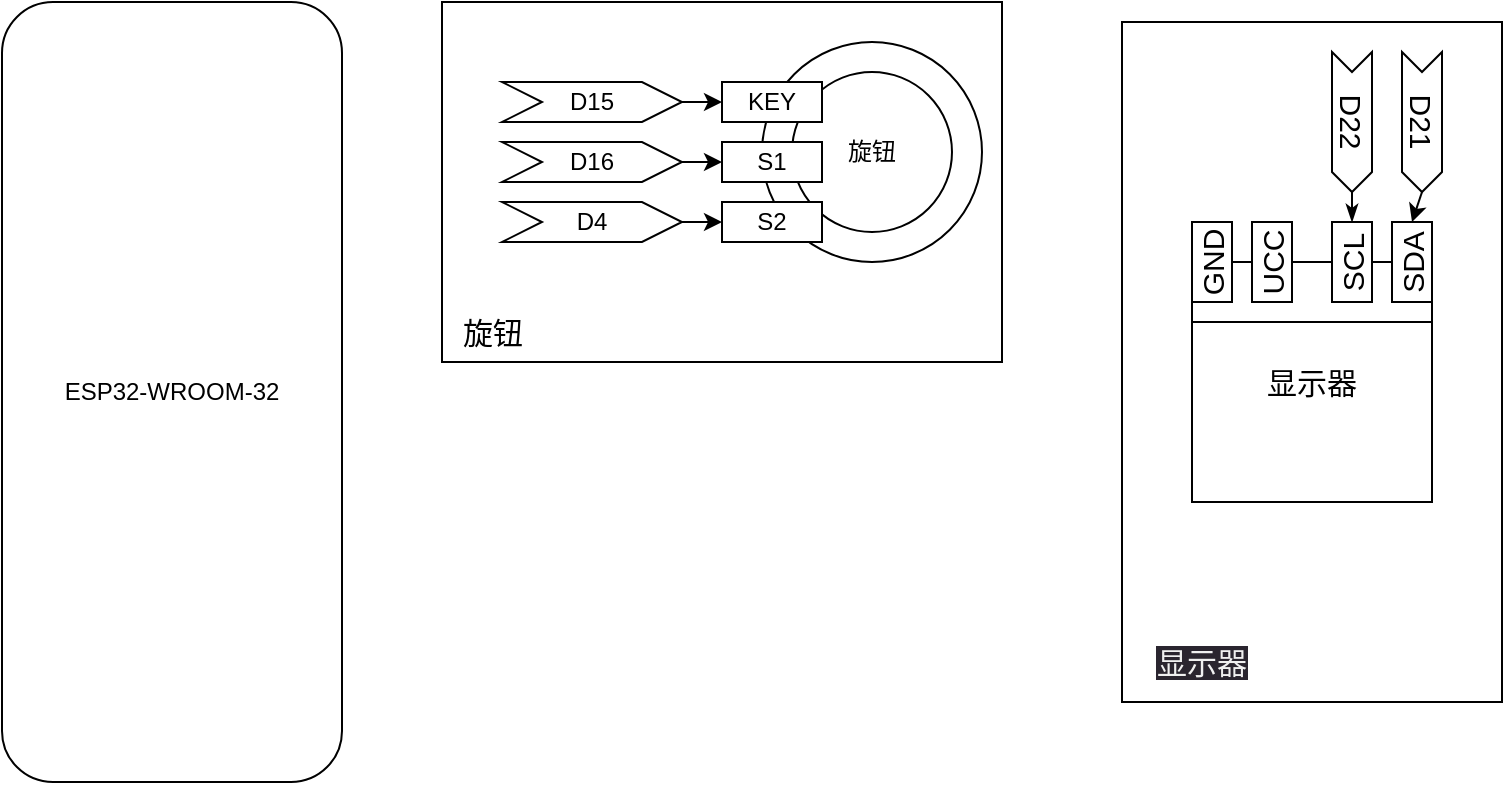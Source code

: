 <mxfile>
    <diagram id="ag6rxH_q8HWZ-YaJP3sc" name="第 1 页">
        <mxGraphModel dx="1282" dy="560" grid="1" gridSize="10" guides="1" tooltips="1" connect="1" arrows="1" fold="1" page="1" pageScale="1" pageWidth="827" pageHeight="1169" math="0" shadow="0">
            <root>
                <mxCell id="0"/>
                <mxCell id="1" parent="0"/>
                <mxCell id="2" value="ESP32-WROOM-32" style="rounded=1;whiteSpace=wrap;html=1;" parent="1" vertex="1">
                    <mxGeometry x="20" y="20" width="170" height="390" as="geometry"/>
                </mxCell>
                <mxCell id="45" value="" style="group" parent="1" vertex="1" connectable="0">
                    <mxGeometry x="240" y="20" width="290" height="180" as="geometry"/>
                </mxCell>
                <mxCell id="44" value="" style="rounded=0;whiteSpace=wrap;html=1;fontFamily=Helvetica;fontSize=15;" parent="45" vertex="1">
                    <mxGeometry width="280" height="180" as="geometry"/>
                </mxCell>
                <mxCell id="16" value="" style="group" parent="45" vertex="1" connectable="0">
                    <mxGeometry x="130" y="20" width="160" height="110" as="geometry"/>
                </mxCell>
                <mxCell id="12" value="" style="group" parent="16" vertex="1" connectable="0">
                    <mxGeometry x="50" width="110" height="110" as="geometry"/>
                </mxCell>
                <mxCell id="6" value="" style="ellipse;whiteSpace=wrap;html=1;aspect=fixed;" parent="12" vertex="1">
                    <mxGeometry x="-20" width="110" height="110" as="geometry"/>
                </mxCell>
                <mxCell id="5" value="旋钮" style="ellipse;whiteSpace=wrap;html=1;aspect=fixed;" parent="12" vertex="1">
                    <mxGeometry x="-5" y="15" width="80" height="80" as="geometry"/>
                </mxCell>
                <mxCell id="9" style="edgeStyle=none;html=1;" parent="12" source="5" target="6" edge="1">
                    <mxGeometry relative="1" as="geometry"/>
                </mxCell>
                <mxCell id="13" value="S1" style="rounded=0;whiteSpace=wrap;html=1;" parent="16" vertex="1">
                    <mxGeometry x="10" y="50" width="50" height="20" as="geometry"/>
                </mxCell>
                <mxCell id="14" value="S2" style="rounded=0;whiteSpace=wrap;html=1;" parent="16" vertex="1">
                    <mxGeometry x="10" y="80" width="50" height="20" as="geometry"/>
                </mxCell>
                <mxCell id="11" value="KEY" style="rounded=0;whiteSpace=wrap;html=1;" parent="16" vertex="1">
                    <mxGeometry x="10" y="20" width="50" height="20" as="geometry"/>
                </mxCell>
                <mxCell id="19" style="edgeStyle=none;html=1;exitX=1;exitY=0.5;exitDx=0;exitDy=0;entryX=0;entryY=0.5;entryDx=0;entryDy=0;" parent="45" source="18" target="14" edge="1">
                    <mxGeometry relative="1" as="geometry"/>
                </mxCell>
                <mxCell id="21" style="edgeStyle=none;html=1;exitX=1;exitY=0.5;exitDx=0;exitDy=0;entryX=0;entryY=0.5;entryDx=0;entryDy=0;" parent="45" source="20" target="13" edge="1">
                    <mxGeometry relative="1" as="geometry"/>
                </mxCell>
                <mxCell id="22" value="" style="group" parent="45" vertex="1" connectable="0">
                    <mxGeometry x="30" y="40" width="90" height="80" as="geometry"/>
                </mxCell>
                <mxCell id="3" value="D15" style="shape=step;perimeter=stepPerimeter;whiteSpace=wrap;html=1;fixedSize=1;movable=1;resizable=1;rotatable=1;deletable=1;editable=1;connectable=1;" parent="22" vertex="1">
                    <mxGeometry width="90" height="20" as="geometry"/>
                </mxCell>
                <mxCell id="18" value="D4" style="shape=step;perimeter=stepPerimeter;whiteSpace=wrap;html=1;fixedSize=1;movable=1;resizable=1;rotatable=1;deletable=1;editable=1;connectable=1;" parent="22" vertex="1">
                    <mxGeometry y="60" width="90" height="20" as="geometry"/>
                </mxCell>
                <mxCell id="20" value="D16" style="shape=step;perimeter=stepPerimeter;whiteSpace=wrap;html=1;fixedSize=1;movable=1;resizable=1;rotatable=1;deletable=1;editable=1;connectable=1;" parent="22" vertex="1">
                    <mxGeometry y="30" width="90" height="20" as="geometry"/>
                </mxCell>
                <mxCell id="17" style="edgeStyle=none;html=1;exitX=1;exitY=0.5;exitDx=0;exitDy=0;entryX=0;entryY=0.5;entryDx=0;entryDy=0;" parent="45" source="3" target="11" edge="1">
                    <mxGeometry relative="1" as="geometry">
                        <mxPoint x="170" y="50" as="targetPoint"/>
                    </mxGeometry>
                </mxCell>
                <mxCell id="23" value="旋钮" style="text;html=1;align=center;verticalAlign=middle;resizable=0;points=[];autosize=1;strokeColor=none;fillColor=none;fontSize=15;" parent="45" vertex="1">
                    <mxGeometry y="150" width="50" height="30" as="geometry"/>
                </mxCell>
                <mxCell id="46" value="" style="group" parent="1" vertex="1" connectable="0">
                    <mxGeometry x="580" y="30" width="190" height="340" as="geometry"/>
                </mxCell>
                <mxCell id="43" value="" style="rounded=0;whiteSpace=wrap;html=1;fontFamily=Helvetica;fontSize=15;" parent="46" vertex="1">
                    <mxGeometry width="190" height="340" as="geometry"/>
                </mxCell>
                <mxCell id="33" value="" style="group" parent="46" vertex="1" connectable="0">
                    <mxGeometry x="35" y="100" width="120" height="140" as="geometry"/>
                </mxCell>
                <mxCell id="24" value="显示器" style="whiteSpace=wrap;html=1;aspect=fixed;fontFamily=Helvetica;fontSize=15;" parent="33" vertex="1">
                    <mxGeometry y="20" width="120" height="120" as="geometry"/>
                </mxCell>
                <mxCell id="26" style="edgeStyle=none;html=1;exitX=0;exitY=0.25;exitDx=0;exitDy=0;entryX=1;entryY=0.25;entryDx=0;entryDy=0;fontFamily=Helvetica;fontSize=15;strokeColor=default;rounded=1;endArrow=none;endFill=0;" parent="33" source="24" target="24" edge="1">
                    <mxGeometry relative="1" as="geometry"/>
                </mxCell>
                <mxCell id="29" value="GND" style="rounded=0;whiteSpace=wrap;html=1;fontFamily=Helvetica;fontSize=15;horizontal=0;" parent="33" vertex="1">
                    <mxGeometry width="20" height="40" as="geometry"/>
                </mxCell>
                <mxCell id="30" value="UCC" style="rounded=0;whiteSpace=wrap;html=1;fontFamily=Helvetica;fontSize=15;horizontal=0;" parent="33" vertex="1">
                    <mxGeometry x="30" width="20" height="40" as="geometry"/>
                </mxCell>
                <mxCell id="31" value="SCL" style="rounded=0;whiteSpace=wrap;html=1;fontFamily=Helvetica;fontSize=15;horizontal=0;" parent="33" vertex="1">
                    <mxGeometry x="70" width="20" height="40" as="geometry"/>
                </mxCell>
                <mxCell id="32" value="SDA" style="rounded=0;whiteSpace=wrap;html=1;fontFamily=Helvetica;fontSize=15;horizontal=0;" parent="33" vertex="1">
                    <mxGeometry x="100" width="20" height="40" as="geometry"/>
                </mxCell>
                <mxCell id="40" style="edgeStyle=none;rounded=1;html=1;exitX=1;exitY=0.5;exitDx=0;exitDy=0;entryX=0.5;entryY=0;entryDx=0;entryDy=0;strokeColor=default;fontFamily=Helvetica;fontSize=15;endArrow=classicThin;endFill=1;" parent="46" source="35" target="31" edge="1">
                    <mxGeometry relative="1" as="geometry"/>
                </mxCell>
                <mxCell id="35" value="D22" style="shape=step;perimeter=stepPerimeter;whiteSpace=wrap;html=1;fixedSize=1;fontFamily=Helvetica;fontSize=15;rotation=90;size=10;" parent="46" vertex="1">
                    <mxGeometry x="80" y="40" width="70" height="20" as="geometry"/>
                </mxCell>
                <mxCell id="38" style="edgeStyle=none;rounded=1;html=1;exitX=1;exitY=0.5;exitDx=0;exitDy=0;strokeColor=default;fontFamily=Helvetica;fontSize=15;endArrow=classic;endFill=1;entryX=0.5;entryY=0;entryDx=0;entryDy=0;" parent="46" source="36" target="32" edge="1">
                    <mxGeometry relative="1" as="geometry">
                        <mxPoint x="145" y="100" as="targetPoint"/>
                    </mxGeometry>
                </mxCell>
                <mxCell id="36" value="D21" style="shape=step;perimeter=stepPerimeter;whiteSpace=wrap;html=1;fixedSize=1;fontFamily=Helvetica;fontSize=15;rotation=90;size=10;" parent="46" vertex="1">
                    <mxGeometry x="115" y="40" width="70" height="20" as="geometry"/>
                </mxCell>
                <mxCell id="41" value="&lt;span style=&quot;color: rgb(240, 240, 240); font-family: Helvetica; font-size: 15px; font-style: normal; font-variant-ligatures: normal; font-variant-caps: normal; font-weight: 400; letter-spacing: normal; orphans: 2; text-indent: 0px; text-transform: none; widows: 2; word-spacing: 0px; -webkit-text-stroke-width: 0px; background-color: rgb(42, 37, 47); text-decoration-thickness: initial; text-decoration-style: initial; text-decoration-color: initial; float: none; display: inline !important;&quot;&gt;显示器&lt;/span&gt;" style="text;whiteSpace=wrap;html=1;fontSize=15;fontFamily=Helvetica;align=center;verticalAlign=middle;" parent="46" vertex="1">
                    <mxGeometry y="300" width="80" height="40" as="geometry"/>
                </mxCell>
            </root>
        </mxGraphModel>
    </diagram>
</mxfile>